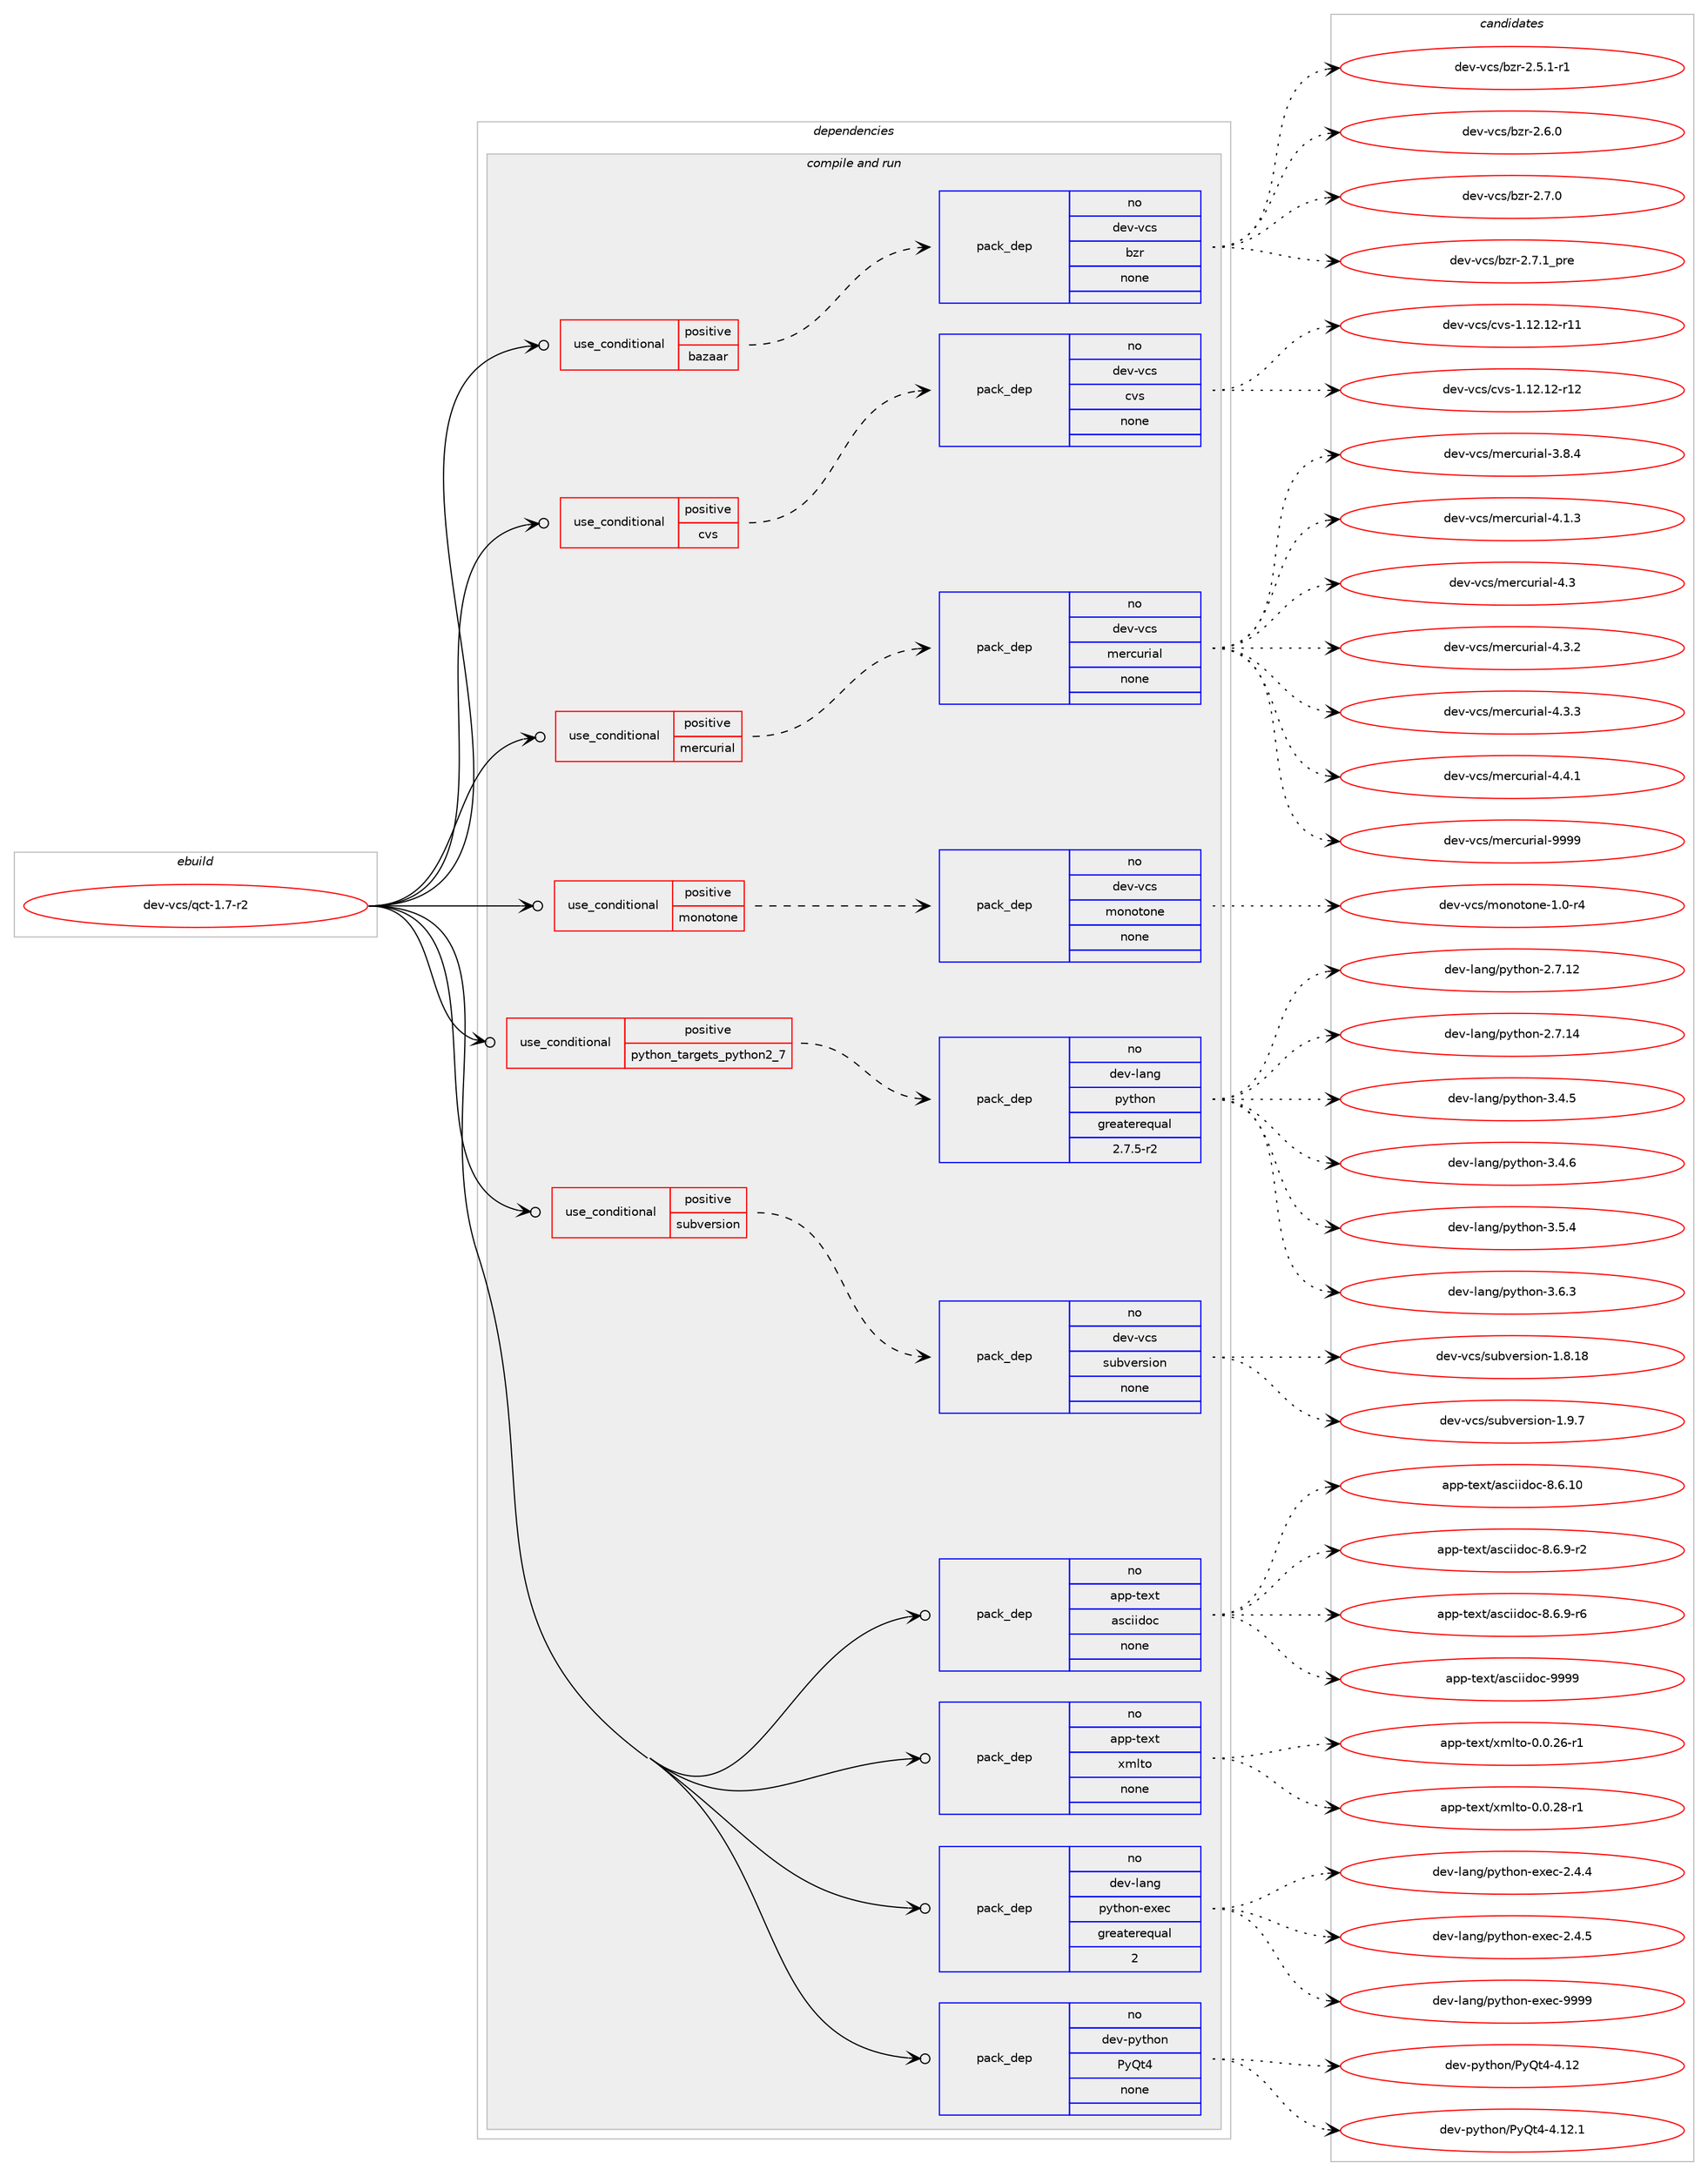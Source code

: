 digraph prolog {

# *************
# Graph options
# *************

newrank=true;
concentrate=true;
compound=true;
graph [rankdir=LR,fontname=Helvetica,fontsize=10,ranksep=1.5];#, ranksep=2.5, nodesep=0.2];
edge  [arrowhead=vee];
node  [fontname=Helvetica,fontsize=10];

# **********
# The ebuild
# **********

subgraph cluster_leftcol {
color=gray;
rank=same;
label=<<i>ebuild</i>>;
id [label="dev-vcs/qct-1.7-r2", color=red, width=4, href="../dev-vcs/qct-1.7-r2.svg"];
}

# ****************
# The dependencies
# ****************

subgraph cluster_midcol {
color=gray;
label=<<i>dependencies</i>>;
subgraph cluster_compile {
fillcolor="#eeeeee";
style=filled;
label=<<i>compile</i>>;
}
subgraph cluster_compileandrun {
fillcolor="#eeeeee";
style=filled;
label=<<i>compile and run</i>>;
subgraph cond79460 {
dependency291860 [label=<<TABLE BORDER="0" CELLBORDER="1" CELLSPACING="0" CELLPADDING="4"><TR><TD ROWSPAN="3" CELLPADDING="10">use_conditional</TD></TR><TR><TD>positive</TD></TR><TR><TD>bazaar</TD></TR></TABLE>>, shape=none, color=red];
subgraph pack208066 {
dependency291861 [label=<<TABLE BORDER="0" CELLBORDER="1" CELLSPACING="0" CELLPADDING="4" WIDTH="220"><TR><TD ROWSPAN="6" CELLPADDING="30">pack_dep</TD></TR><TR><TD WIDTH="110">no</TD></TR><TR><TD>dev-vcs</TD></TR><TR><TD>bzr</TD></TR><TR><TD>none</TD></TR><TR><TD></TD></TR></TABLE>>, shape=none, color=blue];
}
dependency291860:e -> dependency291861:w [weight=20,style="dashed",arrowhead="vee"];
}
id:e -> dependency291860:w [weight=20,style="solid",arrowhead="odotvee"];
subgraph cond79461 {
dependency291862 [label=<<TABLE BORDER="0" CELLBORDER="1" CELLSPACING="0" CELLPADDING="4"><TR><TD ROWSPAN="3" CELLPADDING="10">use_conditional</TD></TR><TR><TD>positive</TD></TR><TR><TD>cvs</TD></TR></TABLE>>, shape=none, color=red];
subgraph pack208067 {
dependency291863 [label=<<TABLE BORDER="0" CELLBORDER="1" CELLSPACING="0" CELLPADDING="4" WIDTH="220"><TR><TD ROWSPAN="6" CELLPADDING="30">pack_dep</TD></TR><TR><TD WIDTH="110">no</TD></TR><TR><TD>dev-vcs</TD></TR><TR><TD>cvs</TD></TR><TR><TD>none</TD></TR><TR><TD></TD></TR></TABLE>>, shape=none, color=blue];
}
dependency291862:e -> dependency291863:w [weight=20,style="dashed",arrowhead="vee"];
}
id:e -> dependency291862:w [weight=20,style="solid",arrowhead="odotvee"];
subgraph cond79462 {
dependency291864 [label=<<TABLE BORDER="0" CELLBORDER="1" CELLSPACING="0" CELLPADDING="4"><TR><TD ROWSPAN="3" CELLPADDING="10">use_conditional</TD></TR><TR><TD>positive</TD></TR><TR><TD>mercurial</TD></TR></TABLE>>, shape=none, color=red];
subgraph pack208068 {
dependency291865 [label=<<TABLE BORDER="0" CELLBORDER="1" CELLSPACING="0" CELLPADDING="4" WIDTH="220"><TR><TD ROWSPAN="6" CELLPADDING="30">pack_dep</TD></TR><TR><TD WIDTH="110">no</TD></TR><TR><TD>dev-vcs</TD></TR><TR><TD>mercurial</TD></TR><TR><TD>none</TD></TR><TR><TD></TD></TR></TABLE>>, shape=none, color=blue];
}
dependency291864:e -> dependency291865:w [weight=20,style="dashed",arrowhead="vee"];
}
id:e -> dependency291864:w [weight=20,style="solid",arrowhead="odotvee"];
subgraph cond79463 {
dependency291866 [label=<<TABLE BORDER="0" CELLBORDER="1" CELLSPACING="0" CELLPADDING="4"><TR><TD ROWSPAN="3" CELLPADDING="10">use_conditional</TD></TR><TR><TD>positive</TD></TR><TR><TD>monotone</TD></TR></TABLE>>, shape=none, color=red];
subgraph pack208069 {
dependency291867 [label=<<TABLE BORDER="0" CELLBORDER="1" CELLSPACING="0" CELLPADDING="4" WIDTH="220"><TR><TD ROWSPAN="6" CELLPADDING="30">pack_dep</TD></TR><TR><TD WIDTH="110">no</TD></TR><TR><TD>dev-vcs</TD></TR><TR><TD>monotone</TD></TR><TR><TD>none</TD></TR><TR><TD></TD></TR></TABLE>>, shape=none, color=blue];
}
dependency291866:e -> dependency291867:w [weight=20,style="dashed",arrowhead="vee"];
}
id:e -> dependency291866:w [weight=20,style="solid",arrowhead="odotvee"];
subgraph cond79464 {
dependency291868 [label=<<TABLE BORDER="0" CELLBORDER="1" CELLSPACING="0" CELLPADDING="4"><TR><TD ROWSPAN="3" CELLPADDING="10">use_conditional</TD></TR><TR><TD>positive</TD></TR><TR><TD>python_targets_python2_7</TD></TR></TABLE>>, shape=none, color=red];
subgraph pack208070 {
dependency291869 [label=<<TABLE BORDER="0" CELLBORDER="1" CELLSPACING="0" CELLPADDING="4" WIDTH="220"><TR><TD ROWSPAN="6" CELLPADDING="30">pack_dep</TD></TR><TR><TD WIDTH="110">no</TD></TR><TR><TD>dev-lang</TD></TR><TR><TD>python</TD></TR><TR><TD>greaterequal</TD></TR><TR><TD>2.7.5-r2</TD></TR></TABLE>>, shape=none, color=blue];
}
dependency291868:e -> dependency291869:w [weight=20,style="dashed",arrowhead="vee"];
}
id:e -> dependency291868:w [weight=20,style="solid",arrowhead="odotvee"];
subgraph cond79465 {
dependency291870 [label=<<TABLE BORDER="0" CELLBORDER="1" CELLSPACING="0" CELLPADDING="4"><TR><TD ROWSPAN="3" CELLPADDING="10">use_conditional</TD></TR><TR><TD>positive</TD></TR><TR><TD>subversion</TD></TR></TABLE>>, shape=none, color=red];
subgraph pack208071 {
dependency291871 [label=<<TABLE BORDER="0" CELLBORDER="1" CELLSPACING="0" CELLPADDING="4" WIDTH="220"><TR><TD ROWSPAN="6" CELLPADDING="30">pack_dep</TD></TR><TR><TD WIDTH="110">no</TD></TR><TR><TD>dev-vcs</TD></TR><TR><TD>subversion</TD></TR><TR><TD>none</TD></TR><TR><TD></TD></TR></TABLE>>, shape=none, color=blue];
}
dependency291870:e -> dependency291871:w [weight=20,style="dashed",arrowhead="vee"];
}
id:e -> dependency291870:w [weight=20,style="solid",arrowhead="odotvee"];
subgraph pack208072 {
dependency291872 [label=<<TABLE BORDER="0" CELLBORDER="1" CELLSPACING="0" CELLPADDING="4" WIDTH="220"><TR><TD ROWSPAN="6" CELLPADDING="30">pack_dep</TD></TR><TR><TD WIDTH="110">no</TD></TR><TR><TD>app-text</TD></TR><TR><TD>asciidoc</TD></TR><TR><TD>none</TD></TR><TR><TD></TD></TR></TABLE>>, shape=none, color=blue];
}
id:e -> dependency291872:w [weight=20,style="solid",arrowhead="odotvee"];
subgraph pack208073 {
dependency291873 [label=<<TABLE BORDER="0" CELLBORDER="1" CELLSPACING="0" CELLPADDING="4" WIDTH="220"><TR><TD ROWSPAN="6" CELLPADDING="30">pack_dep</TD></TR><TR><TD WIDTH="110">no</TD></TR><TR><TD>app-text</TD></TR><TR><TD>xmlto</TD></TR><TR><TD>none</TD></TR><TR><TD></TD></TR></TABLE>>, shape=none, color=blue];
}
id:e -> dependency291873:w [weight=20,style="solid",arrowhead="odotvee"];
subgraph pack208074 {
dependency291874 [label=<<TABLE BORDER="0" CELLBORDER="1" CELLSPACING="0" CELLPADDING="4" WIDTH="220"><TR><TD ROWSPAN="6" CELLPADDING="30">pack_dep</TD></TR><TR><TD WIDTH="110">no</TD></TR><TR><TD>dev-lang</TD></TR><TR><TD>python-exec</TD></TR><TR><TD>greaterequal</TD></TR><TR><TD>2</TD></TR></TABLE>>, shape=none, color=blue];
}
id:e -> dependency291874:w [weight=20,style="solid",arrowhead="odotvee"];
subgraph pack208075 {
dependency291875 [label=<<TABLE BORDER="0" CELLBORDER="1" CELLSPACING="0" CELLPADDING="4" WIDTH="220"><TR><TD ROWSPAN="6" CELLPADDING="30">pack_dep</TD></TR><TR><TD WIDTH="110">no</TD></TR><TR><TD>dev-python</TD></TR><TR><TD>PyQt4</TD></TR><TR><TD>none</TD></TR><TR><TD></TD></TR></TABLE>>, shape=none, color=blue];
}
id:e -> dependency291875:w [weight=20,style="solid",arrowhead="odotvee"];
}
subgraph cluster_run {
fillcolor="#eeeeee";
style=filled;
label=<<i>run</i>>;
}
}

# **************
# The candidates
# **************

subgraph cluster_choices {
rank=same;
color=gray;
label=<<i>candidates</i>>;

subgraph choice208066 {
color=black;
nodesep=1;
choice100101118451189911547981221144550465346494511449 [label="dev-vcs/bzr-2.5.1-r1", color=red, width=4,href="../dev-vcs/bzr-2.5.1-r1.svg"];
choice10010111845118991154798122114455046544648 [label="dev-vcs/bzr-2.6.0", color=red, width=4,href="../dev-vcs/bzr-2.6.0.svg"];
choice10010111845118991154798122114455046554648 [label="dev-vcs/bzr-2.7.0", color=red, width=4,href="../dev-vcs/bzr-2.7.0.svg"];
choice1001011184511899115479812211445504655464995112114101 [label="dev-vcs/bzr-2.7.1_pre", color=red, width=4,href="../dev-vcs/bzr-2.7.1_pre.svg"];
dependency291861:e -> choice100101118451189911547981221144550465346494511449:w [style=dotted,weight="100"];
dependency291861:e -> choice10010111845118991154798122114455046544648:w [style=dotted,weight="100"];
dependency291861:e -> choice10010111845118991154798122114455046554648:w [style=dotted,weight="100"];
dependency291861:e -> choice1001011184511899115479812211445504655464995112114101:w [style=dotted,weight="100"];
}
subgraph choice208067 {
color=black;
nodesep=1;
choice100101118451189911547991181154549464950464950451144949 [label="dev-vcs/cvs-1.12.12-r11", color=red, width=4,href="../dev-vcs/cvs-1.12.12-r11.svg"];
choice100101118451189911547991181154549464950464950451144950 [label="dev-vcs/cvs-1.12.12-r12", color=red, width=4,href="../dev-vcs/cvs-1.12.12-r12.svg"];
dependency291863:e -> choice100101118451189911547991181154549464950464950451144949:w [style=dotted,weight="100"];
dependency291863:e -> choice100101118451189911547991181154549464950464950451144950:w [style=dotted,weight="100"];
}
subgraph choice208068 {
color=black;
nodesep=1;
choice1001011184511899115471091011149911711410597108455146564652 [label="dev-vcs/mercurial-3.8.4", color=red, width=4,href="../dev-vcs/mercurial-3.8.4.svg"];
choice1001011184511899115471091011149911711410597108455246494651 [label="dev-vcs/mercurial-4.1.3", color=red, width=4,href="../dev-vcs/mercurial-4.1.3.svg"];
choice100101118451189911547109101114991171141059710845524651 [label="dev-vcs/mercurial-4.3", color=red, width=4,href="../dev-vcs/mercurial-4.3.svg"];
choice1001011184511899115471091011149911711410597108455246514650 [label="dev-vcs/mercurial-4.3.2", color=red, width=4,href="../dev-vcs/mercurial-4.3.2.svg"];
choice1001011184511899115471091011149911711410597108455246514651 [label="dev-vcs/mercurial-4.3.3", color=red, width=4,href="../dev-vcs/mercurial-4.3.3.svg"];
choice1001011184511899115471091011149911711410597108455246524649 [label="dev-vcs/mercurial-4.4.1", color=red, width=4,href="../dev-vcs/mercurial-4.4.1.svg"];
choice10010111845118991154710910111499117114105971084557575757 [label="dev-vcs/mercurial-9999", color=red, width=4,href="../dev-vcs/mercurial-9999.svg"];
dependency291865:e -> choice1001011184511899115471091011149911711410597108455146564652:w [style=dotted,weight="100"];
dependency291865:e -> choice1001011184511899115471091011149911711410597108455246494651:w [style=dotted,weight="100"];
dependency291865:e -> choice100101118451189911547109101114991171141059710845524651:w [style=dotted,weight="100"];
dependency291865:e -> choice1001011184511899115471091011149911711410597108455246514650:w [style=dotted,weight="100"];
dependency291865:e -> choice1001011184511899115471091011149911711410597108455246514651:w [style=dotted,weight="100"];
dependency291865:e -> choice1001011184511899115471091011149911711410597108455246524649:w [style=dotted,weight="100"];
dependency291865:e -> choice10010111845118991154710910111499117114105971084557575757:w [style=dotted,weight="100"];
}
subgraph choice208069 {
color=black;
nodesep=1;
choice100101118451189911547109111110111116111110101454946484511452 [label="dev-vcs/monotone-1.0-r4", color=red, width=4,href="../dev-vcs/monotone-1.0-r4.svg"];
dependency291867:e -> choice100101118451189911547109111110111116111110101454946484511452:w [style=dotted,weight="100"];
}
subgraph choice208070 {
color=black;
nodesep=1;
choice10010111845108971101034711212111610411111045504655464950 [label="dev-lang/python-2.7.12", color=red, width=4,href="../dev-lang/python-2.7.12.svg"];
choice10010111845108971101034711212111610411111045504655464952 [label="dev-lang/python-2.7.14", color=red, width=4,href="../dev-lang/python-2.7.14.svg"];
choice100101118451089711010347112121116104111110455146524653 [label="dev-lang/python-3.4.5", color=red, width=4,href="../dev-lang/python-3.4.5.svg"];
choice100101118451089711010347112121116104111110455146524654 [label="dev-lang/python-3.4.6", color=red, width=4,href="../dev-lang/python-3.4.6.svg"];
choice100101118451089711010347112121116104111110455146534652 [label="dev-lang/python-3.5.4", color=red, width=4,href="../dev-lang/python-3.5.4.svg"];
choice100101118451089711010347112121116104111110455146544651 [label="dev-lang/python-3.6.3", color=red, width=4,href="../dev-lang/python-3.6.3.svg"];
dependency291869:e -> choice10010111845108971101034711212111610411111045504655464950:w [style=dotted,weight="100"];
dependency291869:e -> choice10010111845108971101034711212111610411111045504655464952:w [style=dotted,weight="100"];
dependency291869:e -> choice100101118451089711010347112121116104111110455146524653:w [style=dotted,weight="100"];
dependency291869:e -> choice100101118451089711010347112121116104111110455146524654:w [style=dotted,weight="100"];
dependency291869:e -> choice100101118451089711010347112121116104111110455146534652:w [style=dotted,weight="100"];
dependency291869:e -> choice100101118451089711010347112121116104111110455146544651:w [style=dotted,weight="100"];
}
subgraph choice208071 {
color=black;
nodesep=1;
choice1001011184511899115471151179811810111411510511111045494656464956 [label="dev-vcs/subversion-1.8.18", color=red, width=4,href="../dev-vcs/subversion-1.8.18.svg"];
choice10010111845118991154711511798118101114115105111110454946574655 [label="dev-vcs/subversion-1.9.7", color=red, width=4,href="../dev-vcs/subversion-1.9.7.svg"];
dependency291871:e -> choice1001011184511899115471151179811810111411510511111045494656464956:w [style=dotted,weight="100"];
dependency291871:e -> choice10010111845118991154711511798118101114115105111110454946574655:w [style=dotted,weight="100"];
}
subgraph choice208072 {
color=black;
nodesep=1;
choice97112112451161011201164797115991051051001119945564654464948 [label="app-text/asciidoc-8.6.10", color=red, width=4,href="../app-text/asciidoc-8.6.10.svg"];
choice9711211245116101120116479711599105105100111994556465446574511450 [label="app-text/asciidoc-8.6.9-r2", color=red, width=4,href="../app-text/asciidoc-8.6.9-r2.svg"];
choice9711211245116101120116479711599105105100111994556465446574511454 [label="app-text/asciidoc-8.6.9-r6", color=red, width=4,href="../app-text/asciidoc-8.6.9-r6.svg"];
choice9711211245116101120116479711599105105100111994557575757 [label="app-text/asciidoc-9999", color=red, width=4,href="../app-text/asciidoc-9999.svg"];
dependency291872:e -> choice97112112451161011201164797115991051051001119945564654464948:w [style=dotted,weight="100"];
dependency291872:e -> choice9711211245116101120116479711599105105100111994556465446574511450:w [style=dotted,weight="100"];
dependency291872:e -> choice9711211245116101120116479711599105105100111994556465446574511454:w [style=dotted,weight="100"];
dependency291872:e -> choice9711211245116101120116479711599105105100111994557575757:w [style=dotted,weight="100"];
}
subgraph choice208073 {
color=black;
nodesep=1;
choice971121124511610112011647120109108116111454846484650544511449 [label="app-text/xmlto-0.0.26-r1", color=red, width=4,href="../app-text/xmlto-0.0.26-r1.svg"];
choice971121124511610112011647120109108116111454846484650564511449 [label="app-text/xmlto-0.0.28-r1", color=red, width=4,href="../app-text/xmlto-0.0.28-r1.svg"];
dependency291873:e -> choice971121124511610112011647120109108116111454846484650544511449:w [style=dotted,weight="100"];
dependency291873:e -> choice971121124511610112011647120109108116111454846484650564511449:w [style=dotted,weight="100"];
}
subgraph choice208074 {
color=black;
nodesep=1;
choice1001011184510897110103471121211161041111104510112010199455046524652 [label="dev-lang/python-exec-2.4.4", color=red, width=4,href="../dev-lang/python-exec-2.4.4.svg"];
choice1001011184510897110103471121211161041111104510112010199455046524653 [label="dev-lang/python-exec-2.4.5", color=red, width=4,href="../dev-lang/python-exec-2.4.5.svg"];
choice10010111845108971101034711212111610411111045101120101994557575757 [label="dev-lang/python-exec-9999", color=red, width=4,href="../dev-lang/python-exec-9999.svg"];
dependency291874:e -> choice1001011184510897110103471121211161041111104510112010199455046524652:w [style=dotted,weight="100"];
dependency291874:e -> choice1001011184510897110103471121211161041111104510112010199455046524653:w [style=dotted,weight="100"];
dependency291874:e -> choice10010111845108971101034711212111610411111045101120101994557575757:w [style=dotted,weight="100"];
}
subgraph choice208075 {
color=black;
nodesep=1;
choice10010111845112121116104111110478012181116524552464950 [label="dev-python/PyQt4-4.12", color=red, width=4,href="../dev-python/PyQt4-4.12.svg"];
choice100101118451121211161041111104780121811165245524649504649 [label="dev-python/PyQt4-4.12.1", color=red, width=4,href="../dev-python/PyQt4-4.12.1.svg"];
dependency291875:e -> choice10010111845112121116104111110478012181116524552464950:w [style=dotted,weight="100"];
dependency291875:e -> choice100101118451121211161041111104780121811165245524649504649:w [style=dotted,weight="100"];
}
}

}
